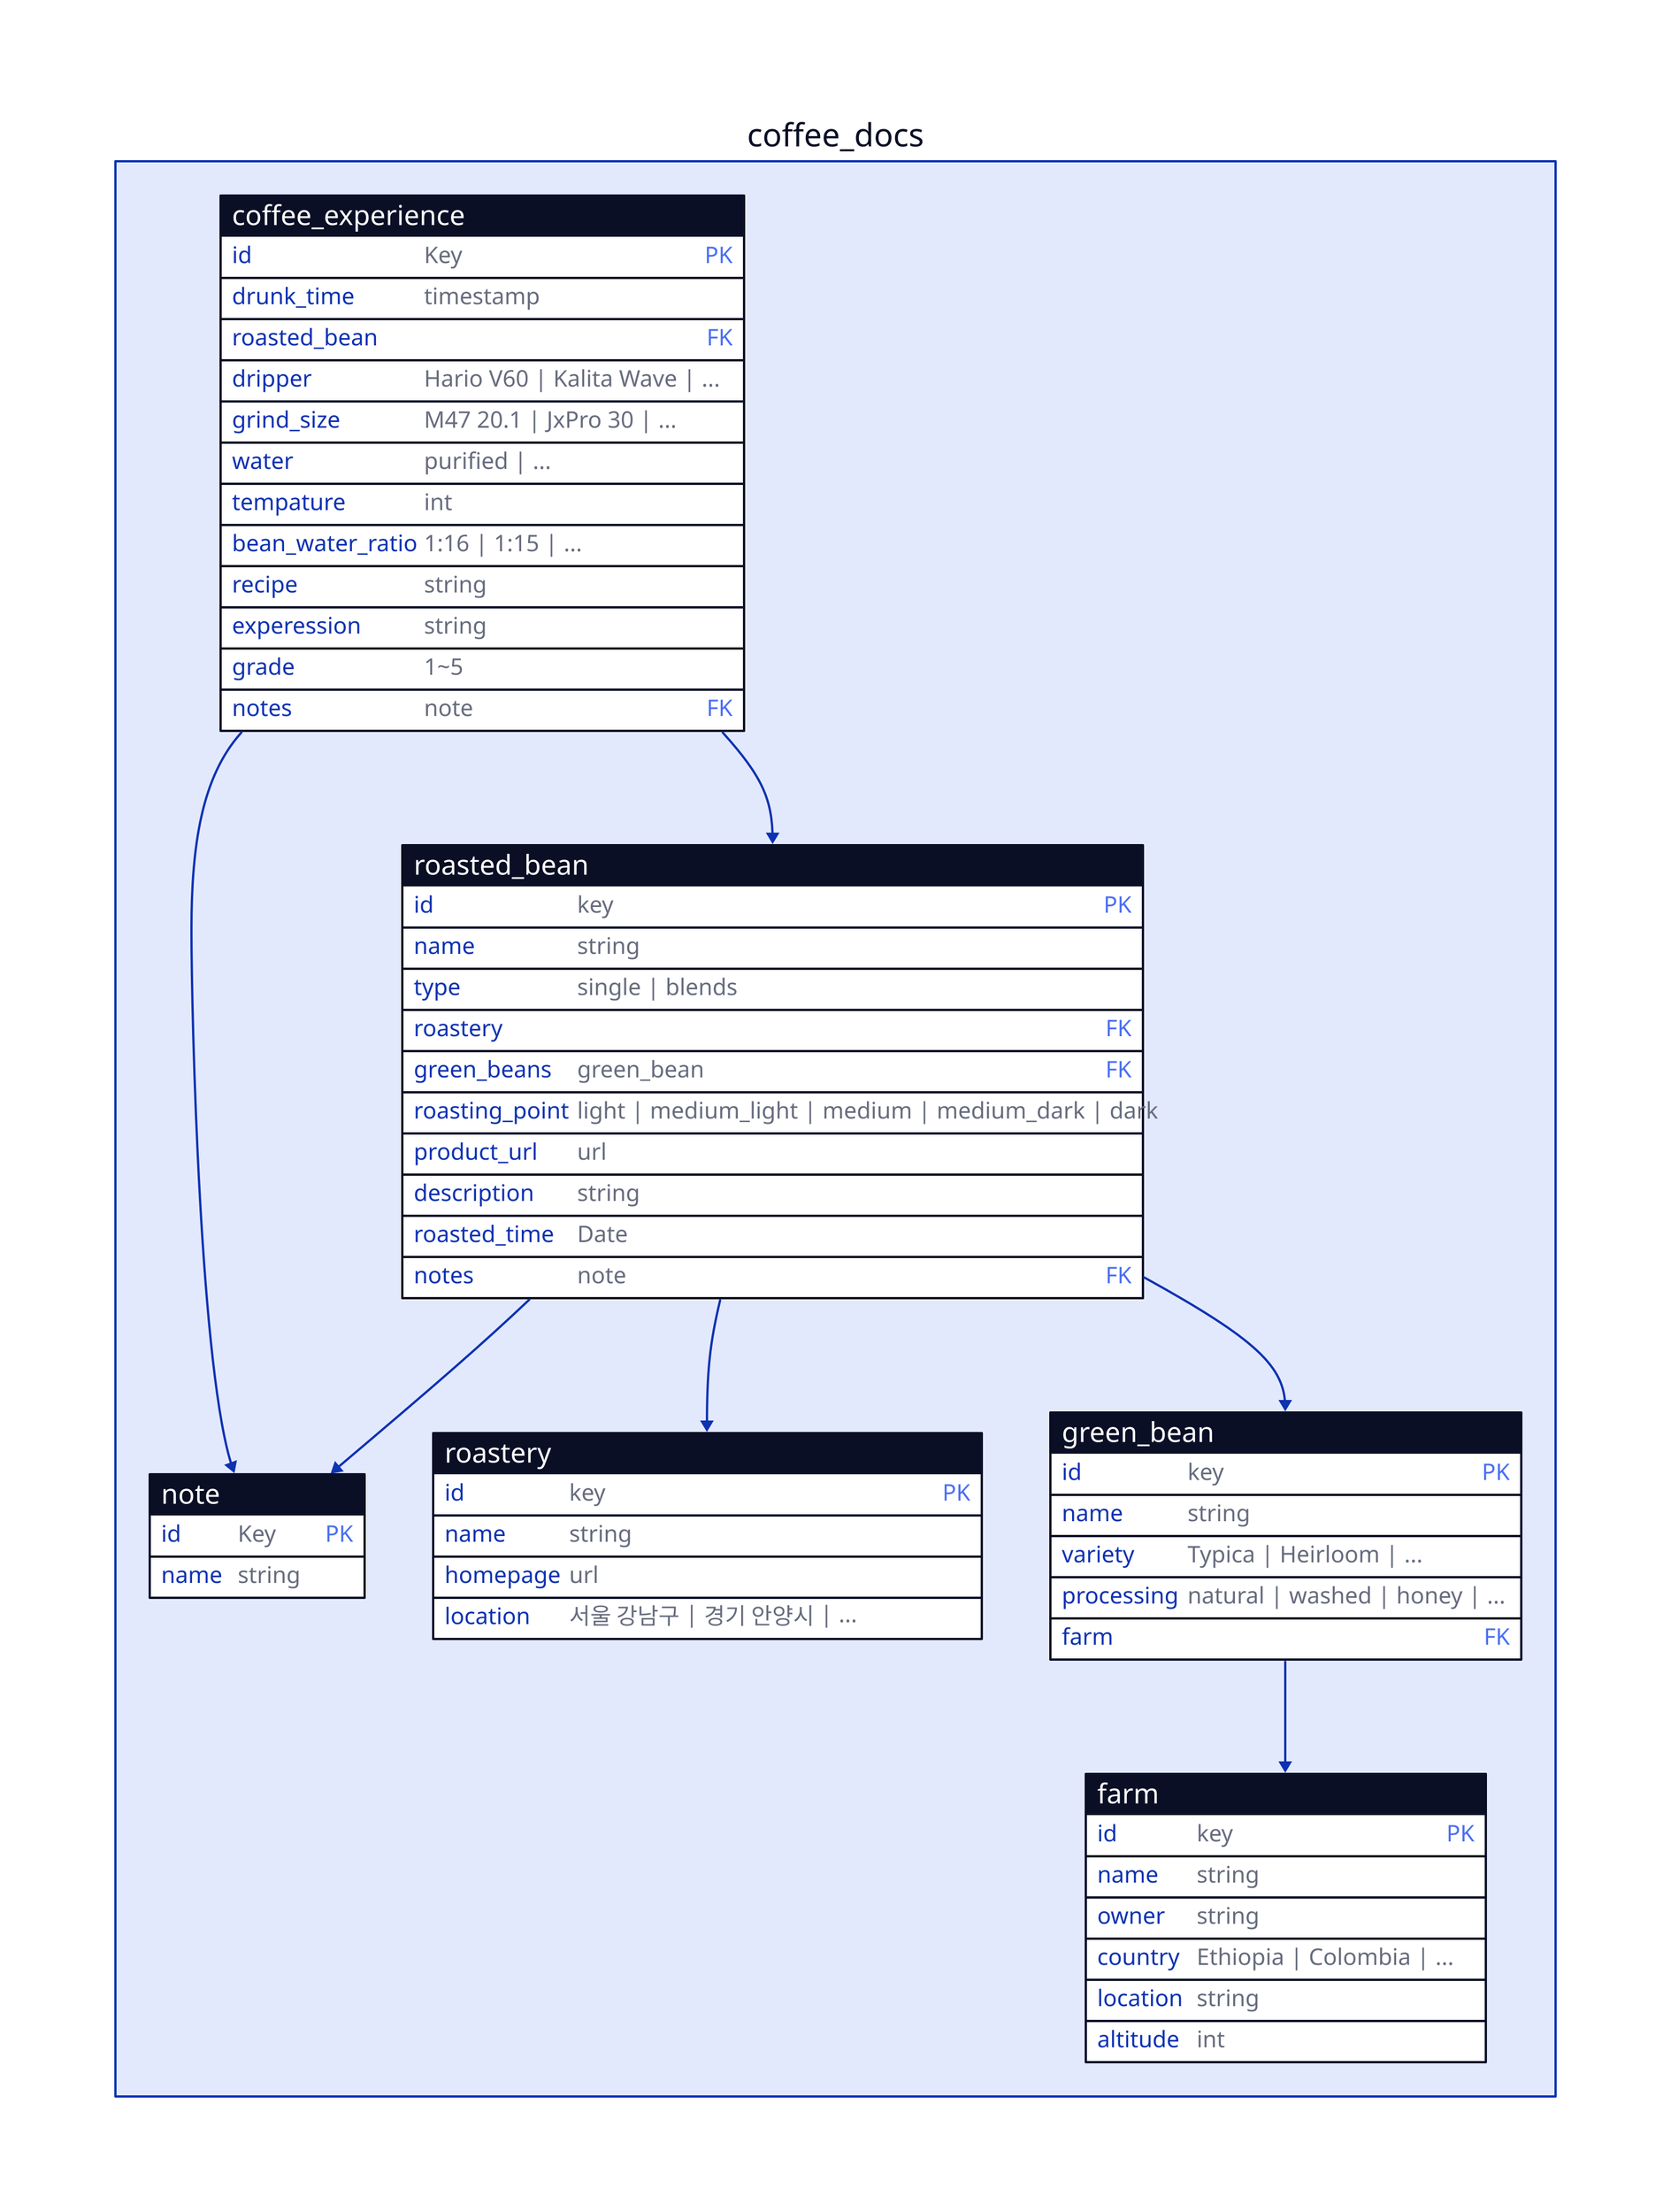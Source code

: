# Doc Version: v1.0
coffee_docs: {
  coffee_experience: {
    shape: sql_table
    id: Key {constraint: primary_key}
    drunk_time: timestamp

    # Bean
    roasted_bean: roasted_bean {constraint: foreign_key}

    # Dripping
    dripper: Hario V60 | Kalita Wave | ...
    grind_size: M47 20.1 | JxPro 30 | ...
    water: purified | ...
    tempature: int
    bean_water_ratio: 1:16 | 1:15 | ...
    recipe: string

    # Grade & Expression
    experession: string
    grade: 1~5
    notes: note {constraint: foreign_key}
  }

  note: {
    shape: sql_table
    id: Key {constraint: primary_key}
    name: string
  }

  roasted_bean: {
    shape: sql_table
    id: key {constraint: primary_key}

    # Basic Info
    name: string
    type: single | blends
    roastery: roastery {constraint: foreign_key}
    green_beans: green_bean {constraint: foreign_key}

    roasting_point: light | medium_light | medium | medium_dark | dark

    # Detailed Info
    product_url: url
    description: string
    roasted_time: Date
    notes: note {constraint: foreign_key}
  }

  roastery: {
    shape: sql_table
    id: key {constraint: primary_key}
    name: string
    homepage: url
    location: 서울 강남구 | 경기 안양시 | ...
  }

  green_bean: {
    shape: sql_table
    id: key {constraint: primary_key}
    name: string
    variety: Typica | Heirloom | ...
    processing: natural | washed | honey | ...
    farm: farm {constraint: foreign_key}
  }

  farm: {
    shape: sql_table
    id: key {constraint: primary_key}
    name: string
    owner: string
    country: Ethiopia | Colombia | ...
    location: string
    altitude: int
  }

  coffee_experience.roasted_bean -> roasted_bean.id
  coffee_experience.notes -> note.id

  roasted_bean.roastery -> roastery.id
  roasted_bean.green_beans -> green_bean.id
  roasted_bean.notes -> note.id

  green_bean.farm -> farm.id
}
